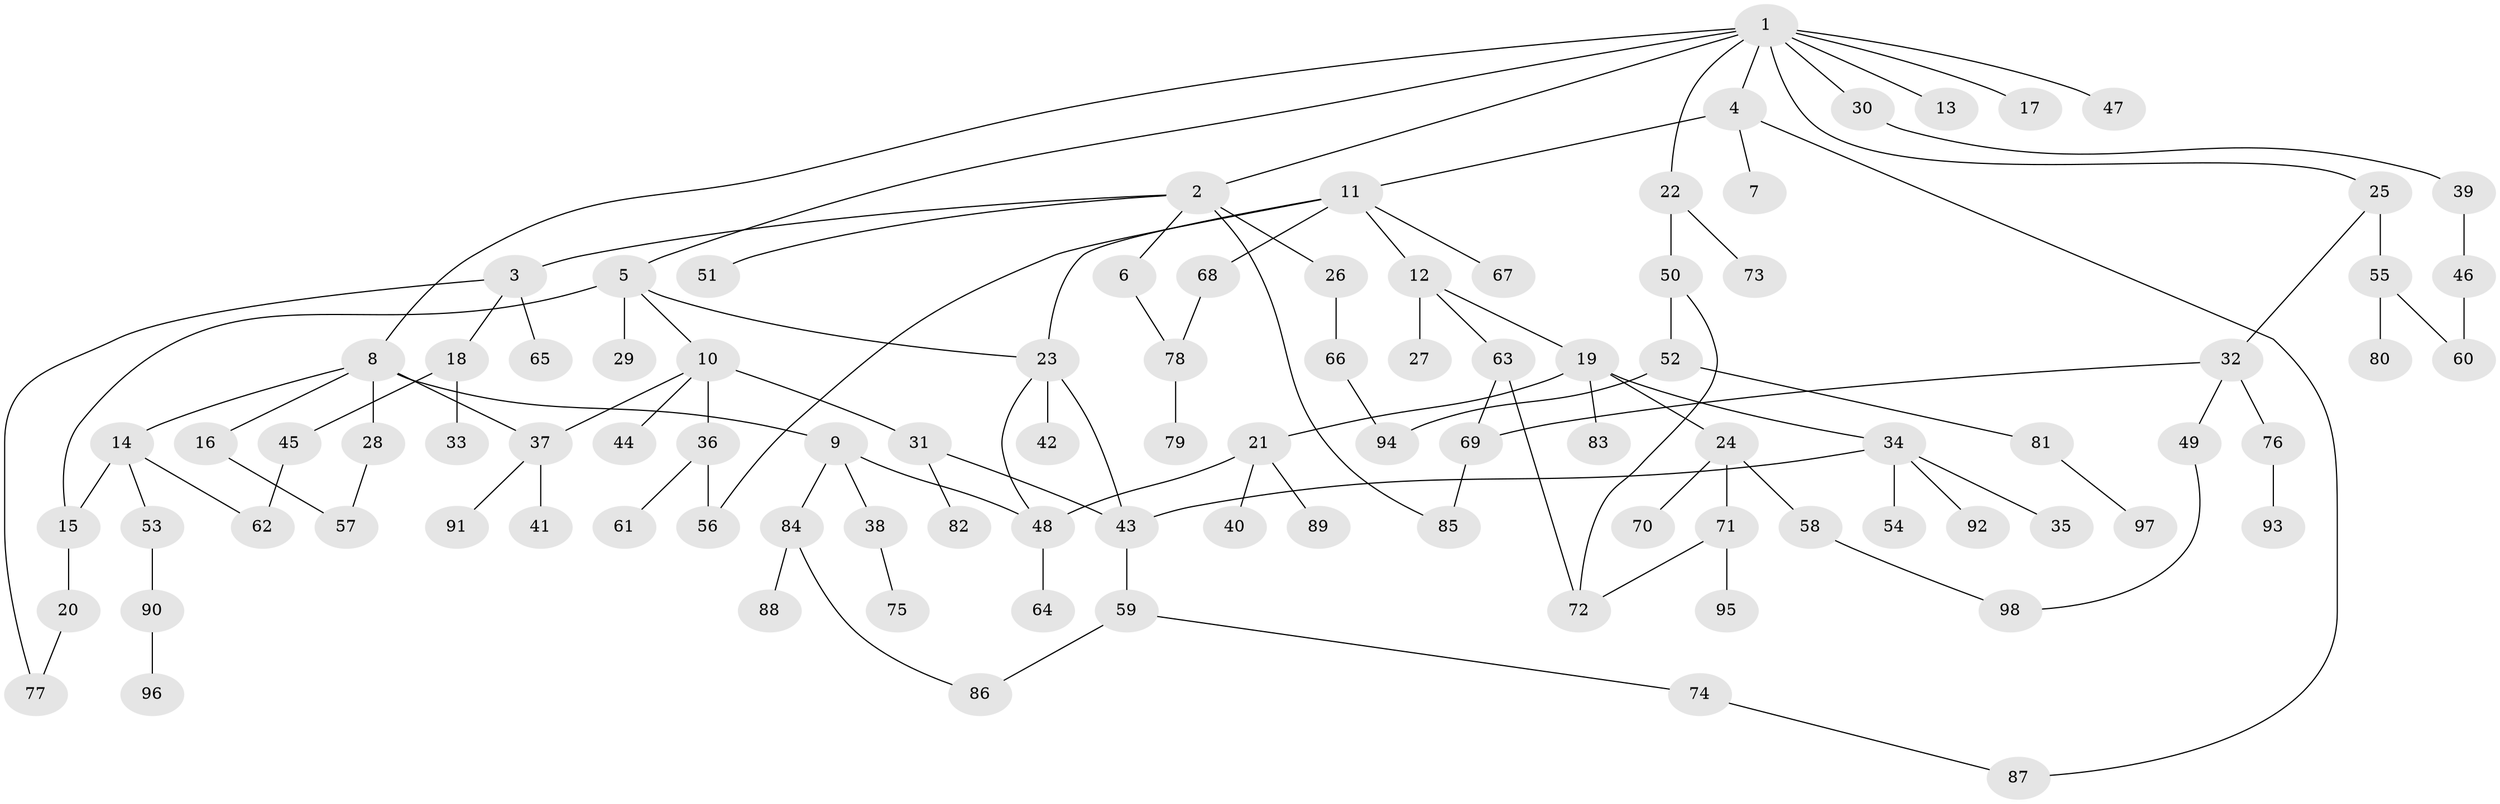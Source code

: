 // Generated by graph-tools (version 1.1) at 2025/49/03/09/25 03:49:24]
// undirected, 98 vertices, 118 edges
graph export_dot {
graph [start="1"]
  node [color=gray90,style=filled];
  1;
  2;
  3;
  4;
  5;
  6;
  7;
  8;
  9;
  10;
  11;
  12;
  13;
  14;
  15;
  16;
  17;
  18;
  19;
  20;
  21;
  22;
  23;
  24;
  25;
  26;
  27;
  28;
  29;
  30;
  31;
  32;
  33;
  34;
  35;
  36;
  37;
  38;
  39;
  40;
  41;
  42;
  43;
  44;
  45;
  46;
  47;
  48;
  49;
  50;
  51;
  52;
  53;
  54;
  55;
  56;
  57;
  58;
  59;
  60;
  61;
  62;
  63;
  64;
  65;
  66;
  67;
  68;
  69;
  70;
  71;
  72;
  73;
  74;
  75;
  76;
  77;
  78;
  79;
  80;
  81;
  82;
  83;
  84;
  85;
  86;
  87;
  88;
  89;
  90;
  91;
  92;
  93;
  94;
  95;
  96;
  97;
  98;
  1 -- 2;
  1 -- 4;
  1 -- 5;
  1 -- 8;
  1 -- 13;
  1 -- 17;
  1 -- 22;
  1 -- 25;
  1 -- 30;
  1 -- 47;
  2 -- 3;
  2 -- 6;
  2 -- 26;
  2 -- 51;
  2 -- 85;
  3 -- 18;
  3 -- 65;
  3 -- 77;
  4 -- 7;
  4 -- 11;
  4 -- 87;
  5 -- 10;
  5 -- 15;
  5 -- 29;
  5 -- 23;
  6 -- 78;
  8 -- 9;
  8 -- 14;
  8 -- 16;
  8 -- 28;
  8 -- 37;
  9 -- 38;
  9 -- 84;
  9 -- 48;
  10 -- 31;
  10 -- 36;
  10 -- 37;
  10 -- 44;
  11 -- 12;
  11 -- 23;
  11 -- 67;
  11 -- 68;
  11 -- 56;
  12 -- 19;
  12 -- 27;
  12 -- 63;
  14 -- 53;
  14 -- 62;
  14 -- 15;
  15 -- 20;
  16 -- 57;
  18 -- 33;
  18 -- 45;
  19 -- 21;
  19 -- 24;
  19 -- 34;
  19 -- 83;
  20 -- 77;
  21 -- 40;
  21 -- 48;
  21 -- 89;
  22 -- 50;
  22 -- 73;
  23 -- 42;
  23 -- 48;
  23 -- 43;
  24 -- 58;
  24 -- 70;
  24 -- 71;
  25 -- 32;
  25 -- 55;
  26 -- 66;
  28 -- 57;
  30 -- 39;
  31 -- 82;
  31 -- 43;
  32 -- 49;
  32 -- 76;
  32 -- 69;
  34 -- 35;
  34 -- 43;
  34 -- 54;
  34 -- 92;
  36 -- 56;
  36 -- 61;
  37 -- 41;
  37 -- 91;
  38 -- 75;
  39 -- 46;
  43 -- 59;
  45 -- 62;
  46 -- 60;
  48 -- 64;
  49 -- 98;
  50 -- 52;
  50 -- 72;
  52 -- 81;
  52 -- 94;
  53 -- 90;
  55 -- 80;
  55 -- 60;
  58 -- 98;
  59 -- 74;
  59 -- 86;
  63 -- 69;
  63 -- 72;
  66 -- 94;
  68 -- 78;
  69 -- 85;
  71 -- 95;
  71 -- 72;
  74 -- 87;
  76 -- 93;
  78 -- 79;
  81 -- 97;
  84 -- 88;
  84 -- 86;
  90 -- 96;
}
